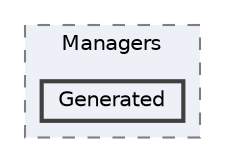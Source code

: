 digraph "Bloberts/Scripts/Managers/Generated"
{
 // LATEX_PDF_SIZE
  bgcolor="transparent";
  edge [fontname=Helvetica,fontsize=10,labelfontname=Helvetica,labelfontsize=10];
  node [fontname=Helvetica,fontsize=10,shape=box,height=0.2,width=0.4];
  compound=true
  subgraph clusterdir_dd843503fd9be39346dbe7b190f00aca {
    graph [ bgcolor="#edf0f7", pencolor="grey50", label="Managers", fontname=Helvetica,fontsize=10 style="filled,dashed", URL="dir_dd843503fd9be39346dbe7b190f00aca.html",tooltip=""]
  dir_a72edc73f3ffc763139238c8ad639628 [label="Generated", fillcolor="#edf0f7", color="grey25", style="filled,bold", URL="dir_a72edc73f3ffc763139238c8ad639628.html",tooltip=""];
  }
}
